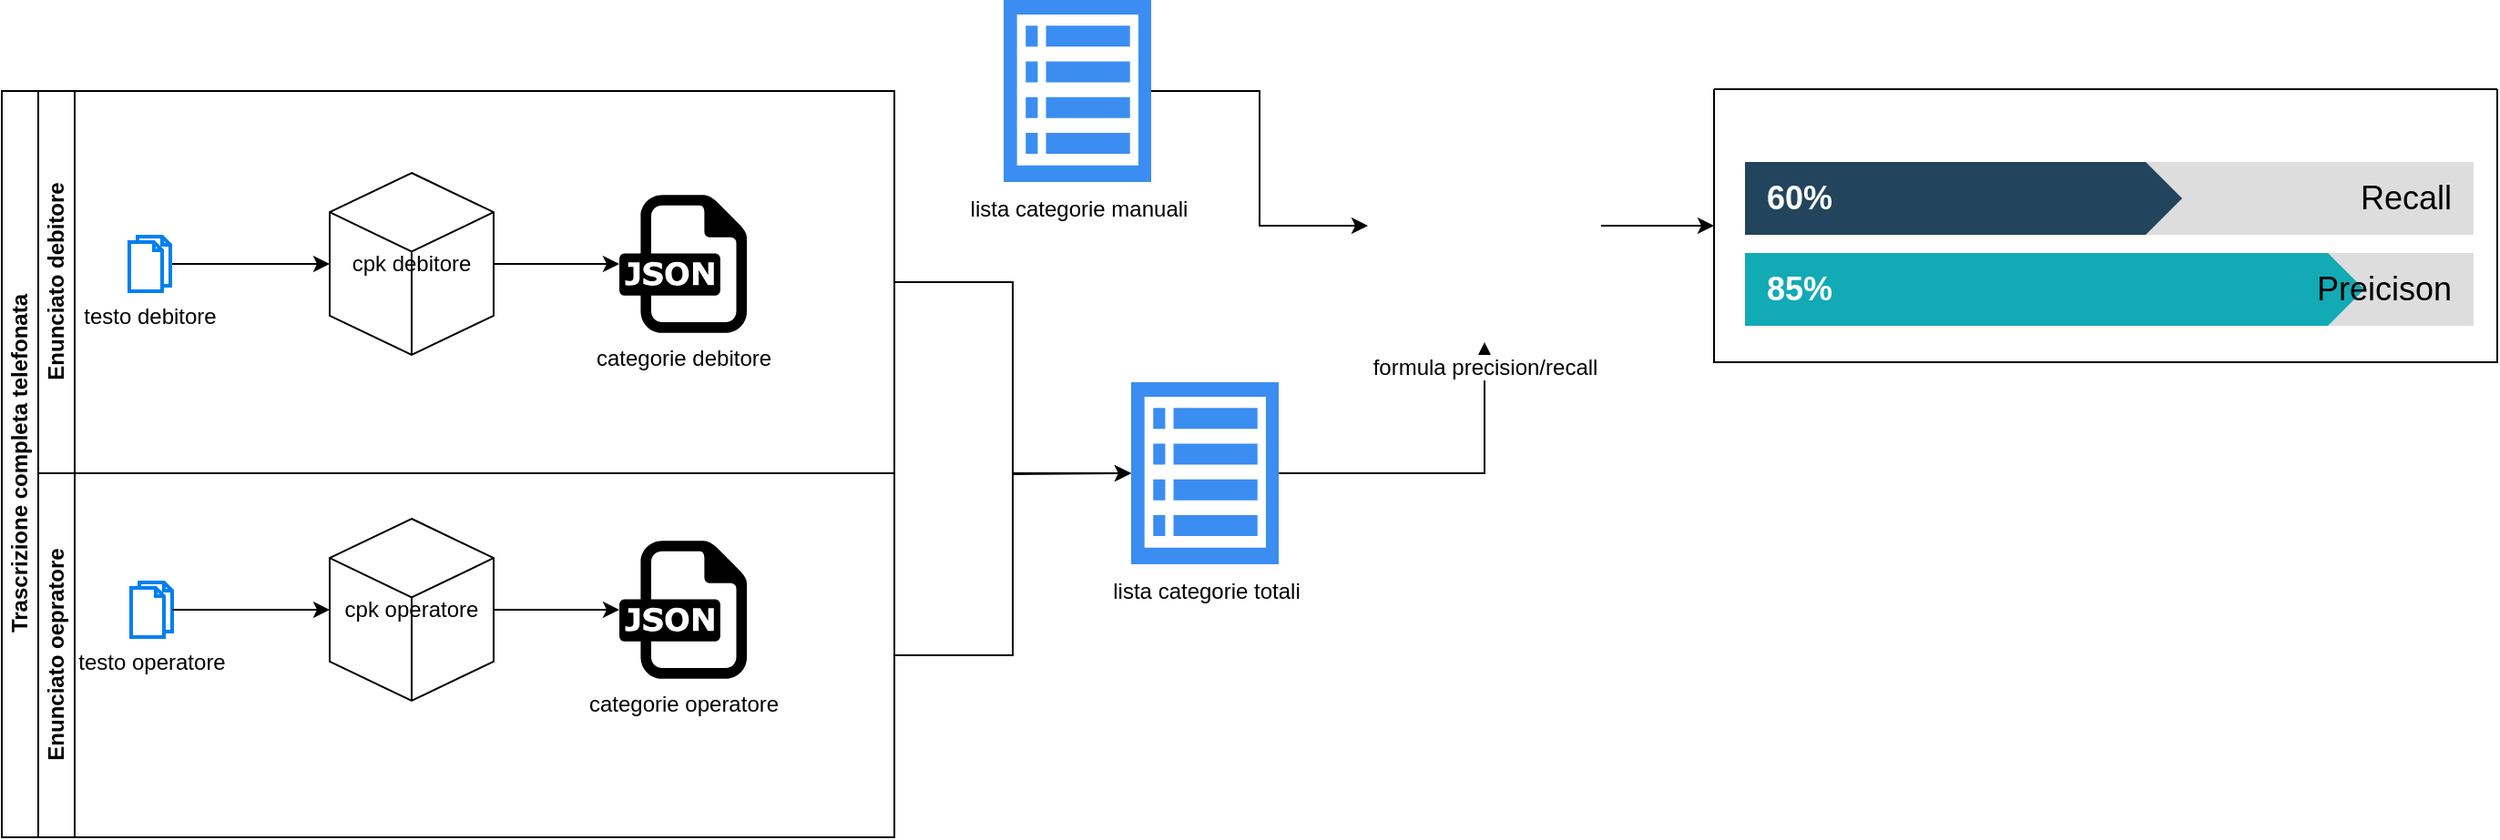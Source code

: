 <mxfile version="20.6.2" type="github">
  <diagram id="C5RBs43oDa-KdzZeNtuy" name="Page-1">
    <mxGraphModel dx="1422" dy="772" grid="1" gridSize="10" guides="1" tooltips="1" connect="1" arrows="1" fold="1" page="1" pageScale="1" pageWidth="827" pageHeight="1169" math="0" shadow="0">
      <root>
        <mxCell id="WIyWlLk6GJQsqaUBKTNV-0" />
        <mxCell id="WIyWlLk6GJQsqaUBKTNV-1" parent="WIyWlLk6GJQsqaUBKTNV-0" />
        <mxCell id="XQuHplglNApcFHOVQP9D-73" value="Trascrizione completa telefonata" style="swimlane;childLayout=stackLayout;resizeParent=1;resizeParentMax=0;horizontal=0;startSize=20;horizontalStack=0;html=1;" vertex="1" parent="WIyWlLk6GJQsqaUBKTNV-1">
          <mxGeometry x="30" y="230" width="490" height="410" as="geometry" />
        </mxCell>
        <mxCell id="XQuHplglNApcFHOVQP9D-74" value="Enunciato debitore" style="swimlane;startSize=20;horizontal=0;html=1;" vertex="1" parent="XQuHplglNApcFHOVQP9D-73">
          <mxGeometry x="20" width="470" height="210" as="geometry" />
        </mxCell>
        <mxCell id="XQuHplglNApcFHOVQP9D-81" style="edgeStyle=orthogonalEdgeStyle;rounded=0;orthogonalLoop=1;jettySize=auto;html=1;" edge="1" parent="XQuHplglNApcFHOVQP9D-74" source="XQuHplglNApcFHOVQP9D-77" target="XQuHplglNApcFHOVQP9D-80">
          <mxGeometry relative="1" as="geometry" />
        </mxCell>
        <mxCell id="XQuHplglNApcFHOVQP9D-77" value="cpk debitore" style="html=1;whiteSpace=wrap;shape=isoCube2;backgroundOutline=1;isoAngle=15;" vertex="1" parent="XQuHplglNApcFHOVQP9D-74">
          <mxGeometry x="160" y="45" width="90" height="100" as="geometry" />
        </mxCell>
        <mxCell id="XQuHplglNApcFHOVQP9D-79" style="edgeStyle=orthogonalEdgeStyle;rounded=0;orthogonalLoop=1;jettySize=auto;html=1;entryX=0;entryY=0.5;entryDx=0;entryDy=0;entryPerimeter=0;" edge="1" parent="XQuHplglNApcFHOVQP9D-74" source="XQuHplglNApcFHOVQP9D-78" target="XQuHplglNApcFHOVQP9D-77">
          <mxGeometry relative="1" as="geometry" />
        </mxCell>
        <mxCell id="XQuHplglNApcFHOVQP9D-78" value="testo debitore" style="html=1;verticalLabelPosition=bottom;align=center;labelBackgroundColor=#ffffff;verticalAlign=top;strokeWidth=2;strokeColor=#0080F0;shadow=0;dashed=0;shape=mxgraph.ios7.icons.documents;" vertex="1" parent="XQuHplglNApcFHOVQP9D-74">
          <mxGeometry x="50" y="80" width="22.5" height="30" as="geometry" />
        </mxCell>
        <mxCell id="XQuHplglNApcFHOVQP9D-80" value="categorie debitore" style="dashed=0;outlineConnect=0;html=1;align=center;labelPosition=center;verticalLabelPosition=bottom;verticalAlign=top;shape=mxgraph.weblogos.json" vertex="1" parent="XQuHplglNApcFHOVQP9D-74">
          <mxGeometry x="319" y="57.1" width="70" height="75.8" as="geometry" />
        </mxCell>
        <mxCell id="XQuHplglNApcFHOVQP9D-75" value="Enunciato oepratore" style="swimlane;startSize=20;horizontal=0;html=1;" vertex="1" parent="XQuHplglNApcFHOVQP9D-73">
          <mxGeometry x="20" y="210" width="470" height="200" as="geometry" />
        </mxCell>
        <mxCell id="XQuHplglNApcFHOVQP9D-85" value="testo operatore" style="html=1;verticalLabelPosition=bottom;align=center;labelBackgroundColor=#ffffff;verticalAlign=top;strokeWidth=2;strokeColor=#0080F0;shadow=0;dashed=0;shape=mxgraph.ios7.icons.documents;" vertex="1" parent="XQuHplglNApcFHOVQP9D-75">
          <mxGeometry x="51" y="60" width="22.5" height="30" as="geometry" />
        </mxCell>
        <mxCell id="XQuHplglNApcFHOVQP9D-87" value="cpk operatore" style="html=1;whiteSpace=wrap;shape=isoCube2;backgroundOutline=1;isoAngle=15;" vertex="1" parent="XQuHplglNApcFHOVQP9D-75">
          <mxGeometry x="160" y="25" width="90" height="100" as="geometry" />
        </mxCell>
        <mxCell id="XQuHplglNApcFHOVQP9D-84" style="edgeStyle=orthogonalEdgeStyle;rounded=0;orthogonalLoop=1;jettySize=auto;html=1;entryX=0;entryY=0.5;entryDx=0;entryDy=0;entryPerimeter=0;" edge="1" parent="XQuHplglNApcFHOVQP9D-75" source="XQuHplglNApcFHOVQP9D-85" target="XQuHplglNApcFHOVQP9D-87">
          <mxGeometry relative="1" as="geometry" />
        </mxCell>
        <mxCell id="XQuHplglNApcFHOVQP9D-88" value="categorie operatore" style="dashed=0;outlineConnect=0;html=1;align=center;labelPosition=center;verticalLabelPosition=bottom;verticalAlign=top;shape=mxgraph.weblogos.json" vertex="1" parent="XQuHplglNApcFHOVQP9D-75">
          <mxGeometry x="319" y="37.1" width="70" height="75.8" as="geometry" />
        </mxCell>
        <mxCell id="XQuHplglNApcFHOVQP9D-86" style="edgeStyle=orthogonalEdgeStyle;rounded=0;orthogonalLoop=1;jettySize=auto;html=1;exitX=1;exitY=0.5;exitDx=0;exitDy=0;exitPerimeter=0;" edge="1" parent="XQuHplglNApcFHOVQP9D-75" source="XQuHplglNApcFHOVQP9D-87" target="XQuHplglNApcFHOVQP9D-88">
          <mxGeometry relative="1" as="geometry" />
        </mxCell>
        <mxCell id="XQuHplglNApcFHOVQP9D-95" style="edgeStyle=orthogonalEdgeStyle;rounded=0;orthogonalLoop=1;jettySize=auto;html=1;entryX=0.5;entryY=1;entryDx=0;entryDy=0;" edge="1" parent="WIyWlLk6GJQsqaUBKTNV-1" source="XQuHplglNApcFHOVQP9D-89" target="XQuHplglNApcFHOVQP9D-94">
          <mxGeometry relative="1" as="geometry" />
        </mxCell>
        <mxCell id="XQuHplglNApcFHOVQP9D-89" value="&lt;br&gt;&lt;br&gt;&lt;br&gt;&lt;br&gt;&lt;br&gt;&lt;br&gt;&lt;br&gt;lista categorie totali" style="sketch=0;html=1;aspect=fixed;strokeColor=none;shadow=0;align=center;verticalAlign=top;fillColor=#3B8DF1;shape=mxgraph.gcp2.view_list" vertex="1" parent="WIyWlLk6GJQsqaUBKTNV-1">
          <mxGeometry x="650" y="390" width="81" height="100" as="geometry" />
        </mxCell>
        <mxCell id="XQuHplglNApcFHOVQP9D-90" style="edgeStyle=orthogonalEdgeStyle;rounded=0;orthogonalLoop=1;jettySize=auto;html=1;" edge="1" parent="WIyWlLk6GJQsqaUBKTNV-1" source="XQuHplglNApcFHOVQP9D-74" target="XQuHplglNApcFHOVQP9D-89">
          <mxGeometry relative="1" as="geometry" />
        </mxCell>
        <mxCell id="XQuHplglNApcFHOVQP9D-91" style="edgeStyle=orthogonalEdgeStyle;rounded=0;orthogonalLoop=1;jettySize=auto;html=1;" edge="1" parent="WIyWlLk6GJQsqaUBKTNV-1" source="XQuHplglNApcFHOVQP9D-75">
          <mxGeometry relative="1" as="geometry">
            <mxPoint x="650" y="440" as="targetPoint" />
          </mxGeometry>
        </mxCell>
        <mxCell id="XQuHplglNApcFHOVQP9D-92" style="edgeStyle=orthogonalEdgeStyle;rounded=0;orthogonalLoop=1;jettySize=auto;html=1;" edge="1" parent="WIyWlLk6GJQsqaUBKTNV-1" source="XQuHplglNApcFHOVQP9D-93" target="XQuHplglNApcFHOVQP9D-94">
          <mxGeometry relative="1" as="geometry" />
        </mxCell>
        <mxCell id="XQuHplglNApcFHOVQP9D-93" value="&lt;br&gt;&lt;br&gt;&lt;br&gt;&lt;br&gt;&lt;br&gt;&lt;br&gt;&lt;br&gt;lista categorie manuali" style="sketch=0;html=1;aspect=fixed;strokeColor=none;shadow=0;align=center;verticalAlign=top;fillColor=#3B8DF1;shape=mxgraph.gcp2.view_list" vertex="1" parent="WIyWlLk6GJQsqaUBKTNV-1">
          <mxGeometry x="580" y="180" width="81" height="100" as="geometry" />
        </mxCell>
        <mxCell id="XQuHplglNApcFHOVQP9D-103" style="edgeStyle=orthogonalEdgeStyle;rounded=0;orthogonalLoop=1;jettySize=auto;html=1;entryX=0;entryY=0.5;entryDx=0;entryDy=0;" edge="1" parent="WIyWlLk6GJQsqaUBKTNV-1" source="XQuHplglNApcFHOVQP9D-94" target="XQuHplglNApcFHOVQP9D-96">
          <mxGeometry relative="1" as="geometry" />
        </mxCell>
        <mxCell id="XQuHplglNApcFHOVQP9D-94" value="formula precision/recall" style="shape=image;html=1;verticalAlign=top;verticalLabelPosition=bottom;labelBackgroundColor=#ffffff;imageAspect=0;aspect=fixed;image=https://cdn0.iconfinder.com/data/icons/evericons-24px-vol-1/24/calculator-128.png" vertex="1" parent="WIyWlLk6GJQsqaUBKTNV-1">
          <mxGeometry x="780" y="240" width="128" height="128" as="geometry" />
        </mxCell>
        <mxCell id="XQuHplglNApcFHOVQP9D-96" value="" style="swimlane;startSize=0;" vertex="1" parent="WIyWlLk6GJQsqaUBKTNV-1">
          <mxGeometry x="970" y="229" width="430" height="150" as="geometry">
            <mxRectangle x="890" y="-100" width="50" height="40" as="alternateBounds" />
          </mxGeometry>
        </mxCell>
        <mxCell id="XQuHplglNApcFHOVQP9D-97" value="" style="whiteSpace=wrap;html=1;fixedSize=1;size=10;fillColor=#dddddd;strokeColor=none;rounded=0;" vertex="1" parent="XQuHplglNApcFHOVQP9D-96">
          <mxGeometry x="17" y="40" width="400" height="40" as="geometry" />
        </mxCell>
        <mxCell id="XQuHplglNApcFHOVQP9D-98" value="60%" style="html=1;shape=mxgraph.infographic.ribbonSimple;notch1=0;notch2=20;fillColor=#23445D;strokeColor=none;align=left;verticalAlign=middle;fontColor=#ffffff;fontSize=18;spacingLeft=10;fontStyle=1;shadow=0;" vertex="1" parent="XQuHplglNApcFHOVQP9D-96">
          <mxGeometry x="17" y="40" width="240" height="40" as="geometry" />
        </mxCell>
        <mxCell id="XQuHplglNApcFHOVQP9D-99" value="" style="whiteSpace=wrap;html=1;fixedSize=1;size=10;fillColor=#dddddd;strokeColor=none;rounded=0;" vertex="1" parent="XQuHplglNApcFHOVQP9D-96">
          <mxGeometry x="17" y="90" width="400" height="40" as="geometry" />
        </mxCell>
        <mxCell id="XQuHplglNApcFHOVQP9D-100" value="85%" style="html=1;shape=mxgraph.infographic.ribbonSimple;notch1=0;notch2=20;fillColor=#12AAB5;strokeColor=none;align=left;verticalAlign=middle;fontColor=#ffffff;fontSize=18;spacingLeft=10;fontStyle=1;shadow=0;" vertex="1" parent="XQuHplglNApcFHOVQP9D-96">
          <mxGeometry x="17" y="90" width="340" height="40" as="geometry" />
        </mxCell>
        <mxCell id="XQuHplglNApcFHOVQP9D-101" value="Recall" style="text;html=1;strokeColor=none;fillColor=none;align=right;verticalAlign=middle;whiteSpace=wrap;rounded=0;shadow=0;fontSize=18;spacingRight=10;" vertex="1" parent="XQuHplglNApcFHOVQP9D-96">
          <mxGeometry x="337" y="40" width="80" height="40" as="geometry" />
        </mxCell>
        <mxCell id="XQuHplglNApcFHOVQP9D-102" value="Preicison" style="text;html=1;strokeColor=none;fillColor=none;align=right;verticalAlign=middle;whiteSpace=wrap;rounded=0;shadow=0;fontSize=18;spacingRight=10;" vertex="1" parent="XQuHplglNApcFHOVQP9D-96">
          <mxGeometry x="337" y="90" width="80" height="40" as="geometry" />
        </mxCell>
      </root>
    </mxGraphModel>
  </diagram>
</mxfile>
